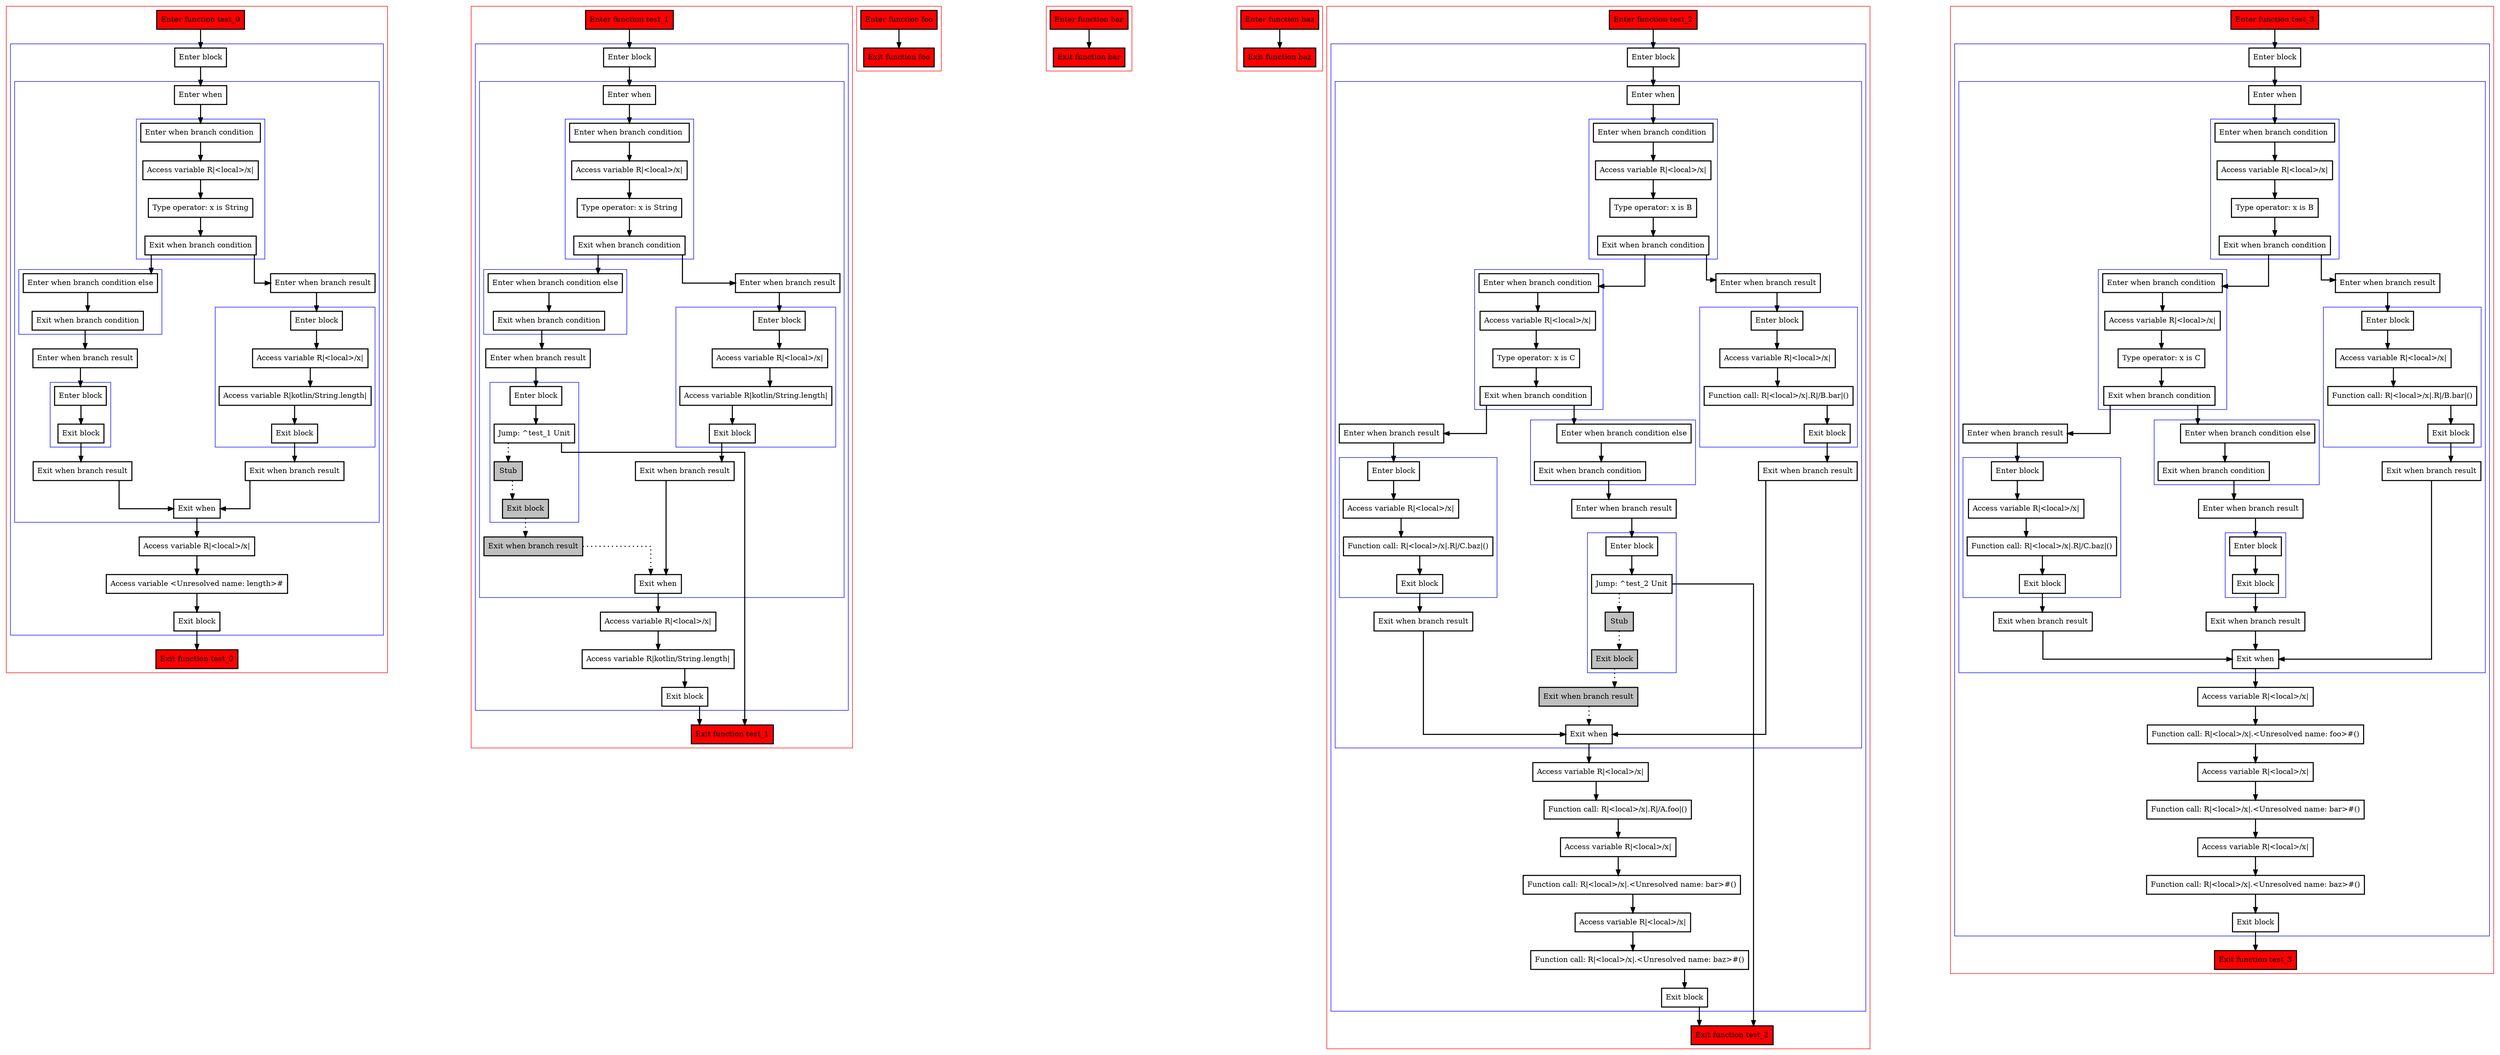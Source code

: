 digraph returns_kt {
  graph [splines=ortho nodesep=3]
  node [shape=box penwidth=2]
  edge [penwidth=2]

  subgraph cluster_0 {
    color=red
    0 [label="Enter function test_0" style="filled" fillcolor=red];
    subgraph cluster_1 {
      color=blue
      1 [label="Enter block"];
      subgraph cluster_2 {
        color=blue
        2 [label="Enter when"];
        subgraph cluster_3 {
          color=blue
          3 [label="Enter when branch condition "];
          4 [label="Access variable R|<local>/x|"];
          5 [label="Type operator: x is String"];
          6 [label="Exit when branch condition"];
        }
        subgraph cluster_4 {
          color=blue
          7 [label="Enter when branch condition else"];
          8 [label="Exit when branch condition"];
        }
        9 [label="Enter when branch result"];
        subgraph cluster_5 {
          color=blue
          10 [label="Enter block"];
          11 [label="Exit block"];
        }
        12 [label="Exit when branch result"];
        13 [label="Enter when branch result"];
        subgraph cluster_6 {
          color=blue
          14 [label="Enter block"];
          15 [label="Access variable R|<local>/x|"];
          16 [label="Access variable R|kotlin/String.length|"];
          17 [label="Exit block"];
        }
        18 [label="Exit when branch result"];
        19 [label="Exit when"];
      }
      20 [label="Access variable R|<local>/x|"];
      21 [label="Access variable <Unresolved name: length>#"];
      22 [label="Exit block"];
    }
    23 [label="Exit function test_0" style="filled" fillcolor=red];
  }

  0 -> {1};
  1 -> {2};
  2 -> {3};
  3 -> {4};
  4 -> {5};
  5 -> {6};
  6 -> {13 7};
  7 -> {8};
  8 -> {9};
  9 -> {10};
  10 -> {11};
  11 -> {12};
  12 -> {19};
  13 -> {14};
  14 -> {15};
  15 -> {16};
  16 -> {17};
  17 -> {18};
  18 -> {19};
  19 -> {20};
  20 -> {21};
  21 -> {22};
  22 -> {23};

  subgraph cluster_7 {
    color=red
    24 [label="Enter function test_1" style="filled" fillcolor=red];
    subgraph cluster_8 {
      color=blue
      25 [label="Enter block"];
      subgraph cluster_9 {
        color=blue
        26 [label="Enter when"];
        subgraph cluster_10 {
          color=blue
          27 [label="Enter when branch condition "];
          28 [label="Access variable R|<local>/x|"];
          29 [label="Type operator: x is String"];
          30 [label="Exit when branch condition"];
        }
        subgraph cluster_11 {
          color=blue
          31 [label="Enter when branch condition else"];
          32 [label="Exit when branch condition"];
        }
        33 [label="Enter when branch result"];
        subgraph cluster_12 {
          color=blue
          34 [label="Enter block"];
          35 [label="Jump: ^test_1 Unit"];
          36 [label="Stub" style="filled" fillcolor=gray];
          37 [label="Exit block" style="filled" fillcolor=gray];
        }
        38 [label="Exit when branch result" style="filled" fillcolor=gray];
        39 [label="Enter when branch result"];
        subgraph cluster_13 {
          color=blue
          40 [label="Enter block"];
          41 [label="Access variable R|<local>/x|"];
          42 [label="Access variable R|kotlin/String.length|"];
          43 [label="Exit block"];
        }
        44 [label="Exit when branch result"];
        45 [label="Exit when"];
      }
      46 [label="Access variable R|<local>/x|"];
      47 [label="Access variable R|kotlin/String.length|"];
      48 [label="Exit block"];
    }
    49 [label="Exit function test_1" style="filled" fillcolor=red];
  }

  24 -> {25};
  25 -> {26};
  26 -> {27};
  27 -> {28};
  28 -> {29};
  29 -> {30};
  30 -> {39 31};
  31 -> {32};
  32 -> {33};
  33 -> {34};
  34 -> {35};
  35 -> {49};
  35 -> {36} [style=dotted];
  36 -> {37} [style=dotted];
  37 -> {38} [style=dotted];
  38 -> {45} [style=dotted];
  39 -> {40};
  40 -> {41};
  41 -> {42};
  42 -> {43};
  43 -> {44};
  44 -> {45};
  45 -> {46};
  46 -> {47};
  47 -> {48};
  48 -> {49};

  subgraph cluster_14 {
    color=red
    50 [label="Enter function foo" style="filled" fillcolor=red];
    51 [label="Exit function foo" style="filled" fillcolor=red];
  }

  50 -> {51};

  subgraph cluster_15 {
    color=red
    52 [label="Enter function bar" style="filled" fillcolor=red];
    53 [label="Exit function bar" style="filled" fillcolor=red];
  }

  52 -> {53};

  subgraph cluster_16 {
    color=red
    54 [label="Enter function baz" style="filled" fillcolor=red];
    55 [label="Exit function baz" style="filled" fillcolor=red];
  }

  54 -> {55};

  subgraph cluster_17 {
    color=red
    56 [label="Enter function test_2" style="filled" fillcolor=red];
    subgraph cluster_18 {
      color=blue
      57 [label="Enter block"];
      subgraph cluster_19 {
        color=blue
        58 [label="Enter when"];
        subgraph cluster_20 {
          color=blue
          59 [label="Enter when branch condition "];
          60 [label="Access variable R|<local>/x|"];
          61 [label="Type operator: x is B"];
          62 [label="Exit when branch condition"];
        }
        subgraph cluster_21 {
          color=blue
          63 [label="Enter when branch condition "];
          64 [label="Access variable R|<local>/x|"];
          65 [label="Type operator: x is C"];
          66 [label="Exit when branch condition"];
        }
        subgraph cluster_22 {
          color=blue
          67 [label="Enter when branch condition else"];
          68 [label="Exit when branch condition"];
        }
        69 [label="Enter when branch result"];
        subgraph cluster_23 {
          color=blue
          70 [label="Enter block"];
          71 [label="Jump: ^test_2 Unit"];
          72 [label="Stub" style="filled" fillcolor=gray];
          73 [label="Exit block" style="filled" fillcolor=gray];
        }
        74 [label="Exit when branch result" style="filled" fillcolor=gray];
        75 [label="Enter when branch result"];
        subgraph cluster_24 {
          color=blue
          76 [label="Enter block"];
          77 [label="Access variable R|<local>/x|"];
          78 [label="Function call: R|<local>/x|.R|/C.baz|()"];
          79 [label="Exit block"];
        }
        80 [label="Exit when branch result"];
        81 [label="Enter when branch result"];
        subgraph cluster_25 {
          color=blue
          82 [label="Enter block"];
          83 [label="Access variable R|<local>/x|"];
          84 [label="Function call: R|<local>/x|.R|/B.bar|()"];
          85 [label="Exit block"];
        }
        86 [label="Exit when branch result"];
        87 [label="Exit when"];
      }
      88 [label="Access variable R|<local>/x|"];
      89 [label="Function call: R|<local>/x|.R|/A.foo|()"];
      90 [label="Access variable R|<local>/x|"];
      91 [label="Function call: R|<local>/x|.<Unresolved name: bar>#()"];
      92 [label="Access variable R|<local>/x|"];
      93 [label="Function call: R|<local>/x|.<Unresolved name: baz>#()"];
      94 [label="Exit block"];
    }
    95 [label="Exit function test_2" style="filled" fillcolor=red];
  }

  56 -> {57};
  57 -> {58};
  58 -> {59};
  59 -> {60};
  60 -> {61};
  61 -> {62};
  62 -> {81 63};
  63 -> {64};
  64 -> {65};
  65 -> {66};
  66 -> {75 67};
  67 -> {68};
  68 -> {69};
  69 -> {70};
  70 -> {71};
  71 -> {95};
  71 -> {72} [style=dotted];
  72 -> {73} [style=dotted];
  73 -> {74} [style=dotted];
  74 -> {87} [style=dotted];
  75 -> {76};
  76 -> {77};
  77 -> {78};
  78 -> {79};
  79 -> {80};
  80 -> {87};
  81 -> {82};
  82 -> {83};
  83 -> {84};
  84 -> {85};
  85 -> {86};
  86 -> {87};
  87 -> {88};
  88 -> {89};
  89 -> {90};
  90 -> {91};
  91 -> {92};
  92 -> {93};
  93 -> {94};
  94 -> {95};

  subgraph cluster_26 {
    color=red
    96 [label="Enter function test_3" style="filled" fillcolor=red];
    subgraph cluster_27 {
      color=blue
      97 [label="Enter block"];
      subgraph cluster_28 {
        color=blue
        98 [label="Enter when"];
        subgraph cluster_29 {
          color=blue
          99 [label="Enter when branch condition "];
          100 [label="Access variable R|<local>/x|"];
          101 [label="Type operator: x is B"];
          102 [label="Exit when branch condition"];
        }
        subgraph cluster_30 {
          color=blue
          103 [label="Enter when branch condition "];
          104 [label="Access variable R|<local>/x|"];
          105 [label="Type operator: x is C"];
          106 [label="Exit when branch condition"];
        }
        subgraph cluster_31 {
          color=blue
          107 [label="Enter when branch condition else"];
          108 [label="Exit when branch condition"];
        }
        109 [label="Enter when branch result"];
        subgraph cluster_32 {
          color=blue
          110 [label="Enter block"];
          111 [label="Exit block"];
        }
        112 [label="Exit when branch result"];
        113 [label="Enter when branch result"];
        subgraph cluster_33 {
          color=blue
          114 [label="Enter block"];
          115 [label="Access variable R|<local>/x|"];
          116 [label="Function call: R|<local>/x|.R|/C.baz|()"];
          117 [label="Exit block"];
        }
        118 [label="Exit when branch result"];
        119 [label="Enter when branch result"];
        subgraph cluster_34 {
          color=blue
          120 [label="Enter block"];
          121 [label="Access variable R|<local>/x|"];
          122 [label="Function call: R|<local>/x|.R|/B.bar|()"];
          123 [label="Exit block"];
        }
        124 [label="Exit when branch result"];
        125 [label="Exit when"];
      }
      126 [label="Access variable R|<local>/x|"];
      127 [label="Function call: R|<local>/x|.<Unresolved name: foo>#()"];
      128 [label="Access variable R|<local>/x|"];
      129 [label="Function call: R|<local>/x|.<Unresolved name: bar>#()"];
      130 [label="Access variable R|<local>/x|"];
      131 [label="Function call: R|<local>/x|.<Unresolved name: baz>#()"];
      132 [label="Exit block"];
    }
    133 [label="Exit function test_3" style="filled" fillcolor=red];
  }

  96 -> {97};
  97 -> {98};
  98 -> {99};
  99 -> {100};
  100 -> {101};
  101 -> {102};
  102 -> {119 103};
  103 -> {104};
  104 -> {105};
  105 -> {106};
  106 -> {113 107};
  107 -> {108};
  108 -> {109};
  109 -> {110};
  110 -> {111};
  111 -> {112};
  112 -> {125};
  113 -> {114};
  114 -> {115};
  115 -> {116};
  116 -> {117};
  117 -> {118};
  118 -> {125};
  119 -> {120};
  120 -> {121};
  121 -> {122};
  122 -> {123};
  123 -> {124};
  124 -> {125};
  125 -> {126};
  126 -> {127};
  127 -> {128};
  128 -> {129};
  129 -> {130};
  130 -> {131};
  131 -> {132};
  132 -> {133};

}
